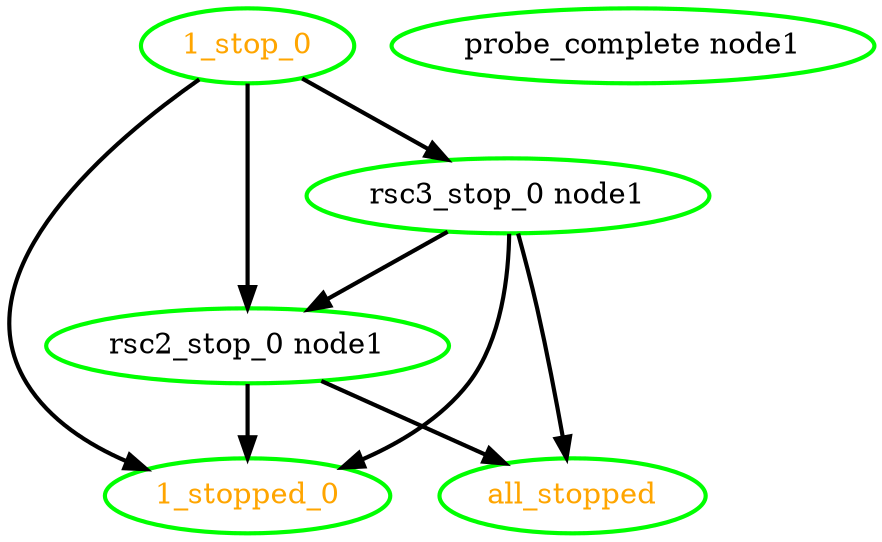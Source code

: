  digraph "g" {
"1_stop_0" -> "1_stopped_0" [ style = bold]
"1_stop_0" -> "rsc2_stop_0 node1" [ style = bold]
"1_stop_0" -> "rsc3_stop_0 node1" [ style = bold]
"1_stop_0" [ style=bold color="green" fontcolor="orange" ]
"1_stopped_0" [ style=bold color="green" fontcolor="orange" ]
"all_stopped" [ style=bold color="green" fontcolor="orange"  ]
"probe_complete node1" [ style=bold color="green" fontcolor="black" ]
"rsc2_stop_0 node1" -> "1_stopped_0" [ style = bold]
"rsc2_stop_0 node1" -> "all_stopped" [ style = bold]
"rsc2_stop_0 node1" [ style=bold color="green" fontcolor="black" ]
"rsc3_stop_0 node1" -> "1_stopped_0" [ style = bold]
"rsc3_stop_0 node1" -> "all_stopped" [ style = bold]
"rsc3_stop_0 node1" -> "rsc2_stop_0 node1" [ style = bold]
"rsc3_stop_0 node1" [ style=bold color="green" fontcolor="black" ]
}
